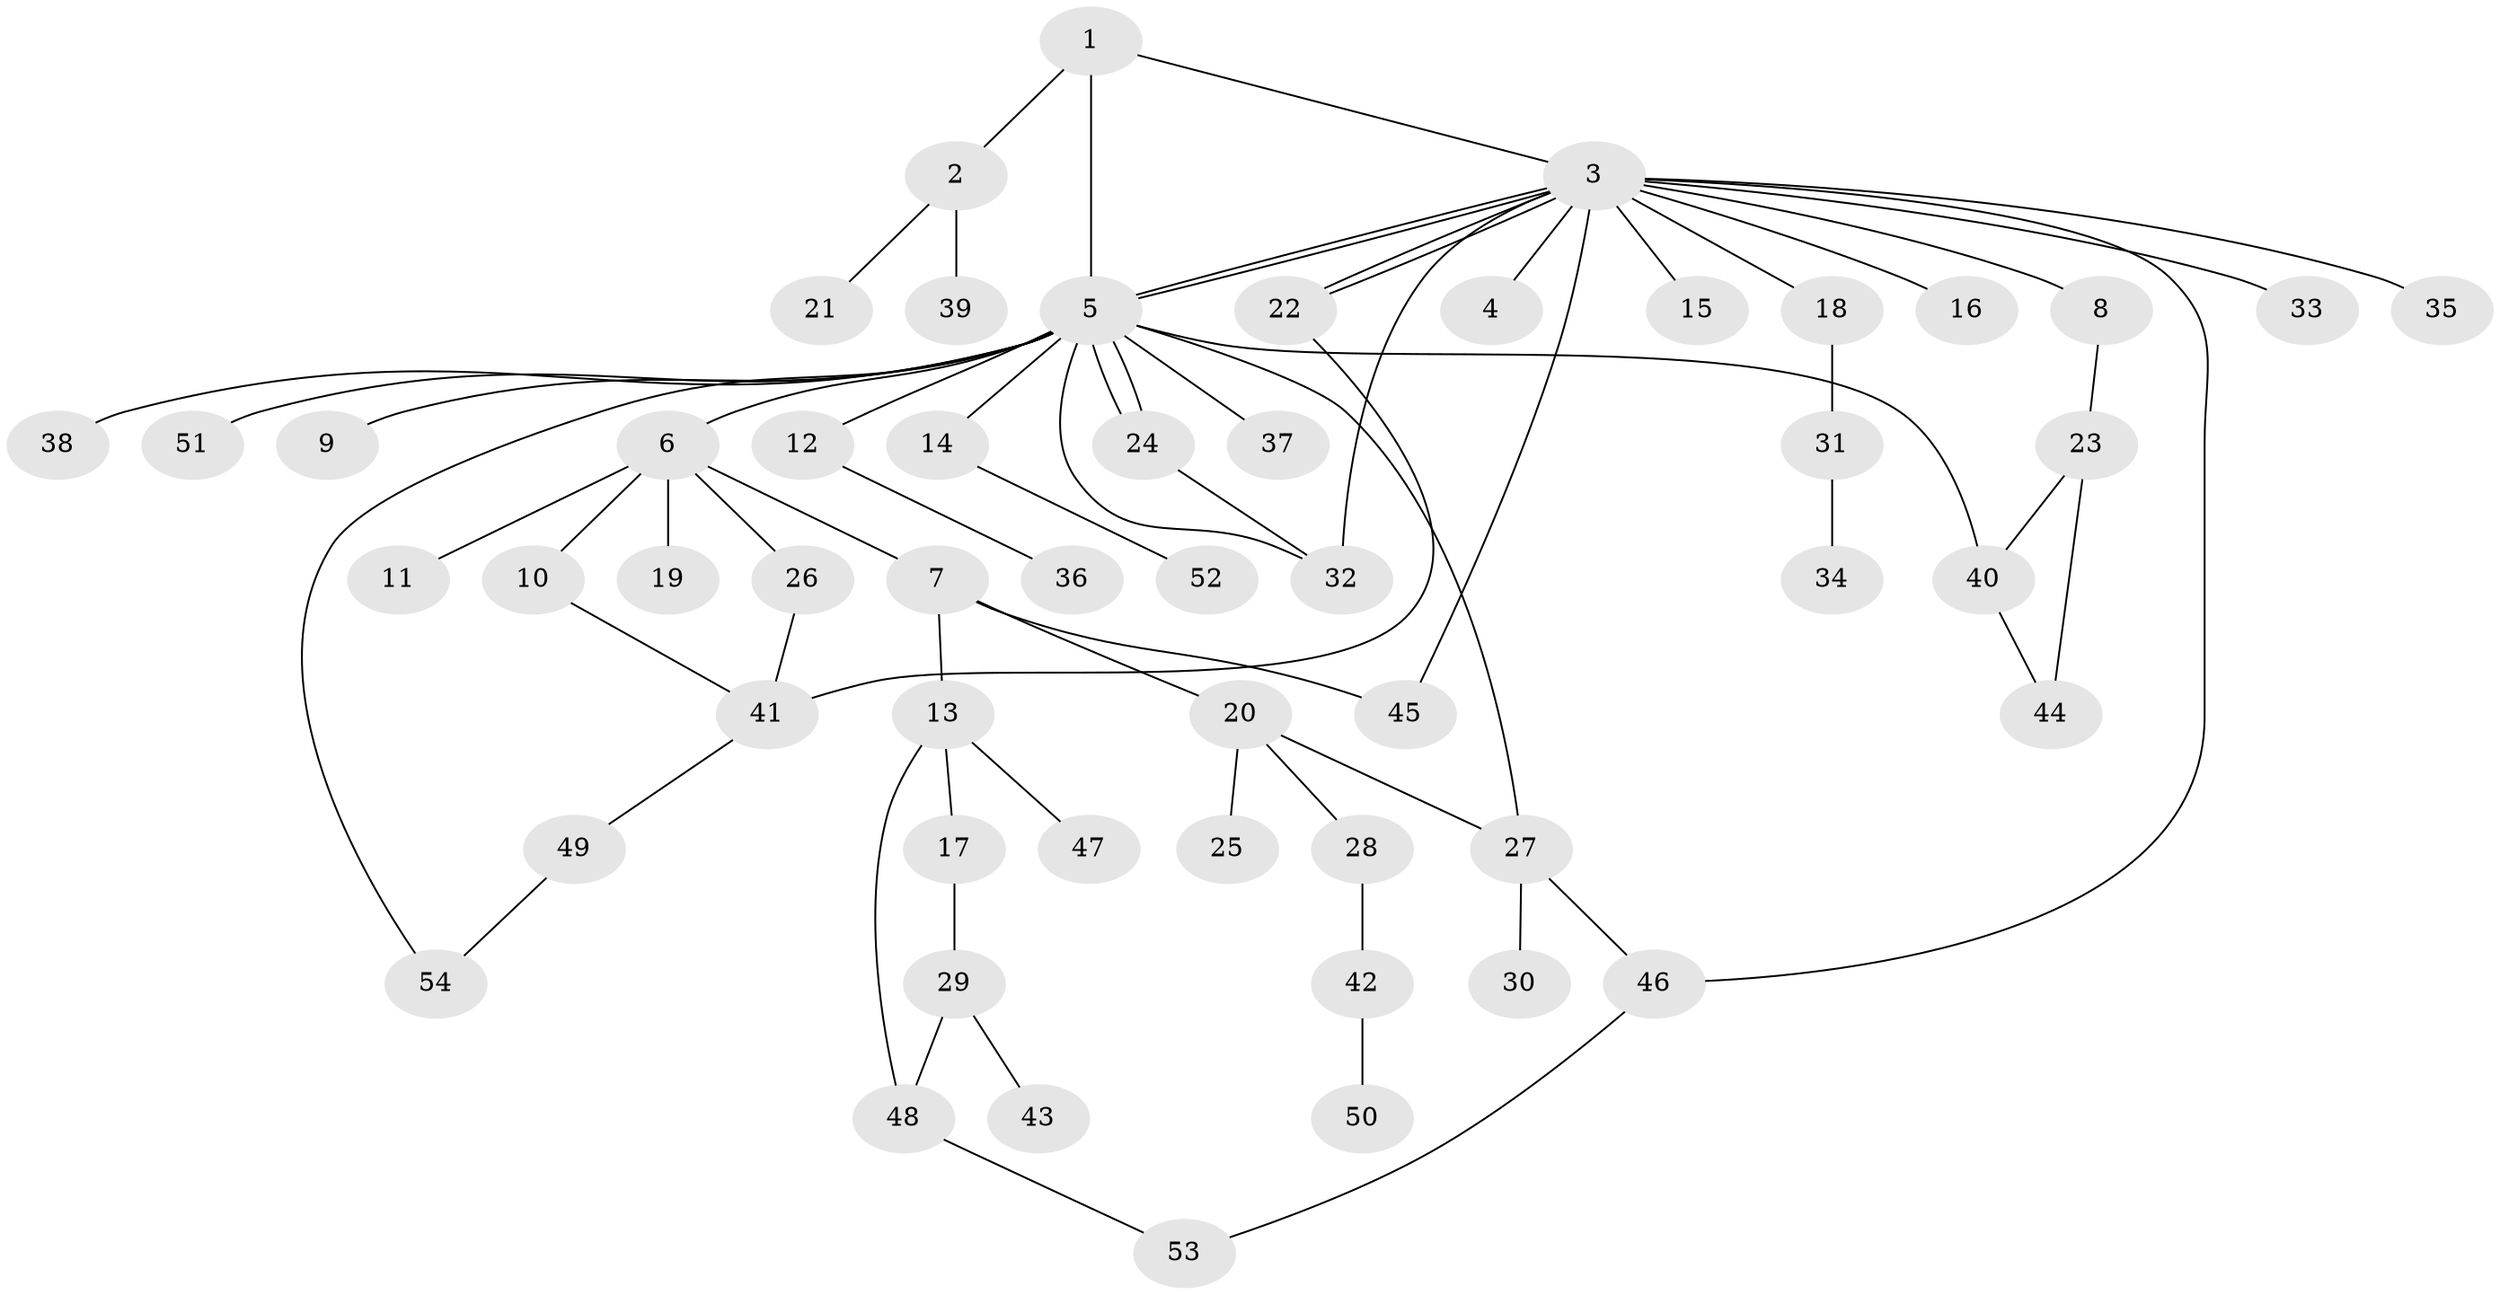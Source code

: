 // Generated by graph-tools (version 1.1) at 2025/11/02/27/25 16:11:10]
// undirected, 54 vertices, 69 edges
graph export_dot {
graph [start="1"]
  node [color=gray90,style=filled];
  1;
  2;
  3;
  4;
  5;
  6;
  7;
  8;
  9;
  10;
  11;
  12;
  13;
  14;
  15;
  16;
  17;
  18;
  19;
  20;
  21;
  22;
  23;
  24;
  25;
  26;
  27;
  28;
  29;
  30;
  31;
  32;
  33;
  34;
  35;
  36;
  37;
  38;
  39;
  40;
  41;
  42;
  43;
  44;
  45;
  46;
  47;
  48;
  49;
  50;
  51;
  52;
  53;
  54;
  1 -- 2;
  1 -- 3;
  1 -- 5;
  2 -- 21;
  2 -- 39;
  3 -- 4;
  3 -- 5;
  3 -- 5;
  3 -- 8;
  3 -- 15;
  3 -- 16;
  3 -- 18;
  3 -- 22;
  3 -- 22;
  3 -- 32;
  3 -- 33;
  3 -- 35;
  3 -- 45;
  3 -- 46;
  5 -- 6;
  5 -- 9;
  5 -- 12;
  5 -- 14;
  5 -- 24;
  5 -- 24;
  5 -- 27;
  5 -- 32;
  5 -- 37;
  5 -- 38;
  5 -- 40;
  5 -- 51;
  5 -- 54;
  6 -- 7;
  6 -- 10;
  6 -- 11;
  6 -- 19;
  6 -- 26;
  7 -- 13;
  7 -- 20;
  7 -- 45;
  8 -- 23;
  10 -- 41;
  12 -- 36;
  13 -- 17;
  13 -- 47;
  13 -- 48;
  14 -- 52;
  17 -- 29;
  18 -- 31;
  20 -- 25;
  20 -- 27;
  20 -- 28;
  22 -- 41;
  23 -- 40;
  23 -- 44;
  24 -- 32;
  26 -- 41;
  27 -- 30;
  27 -- 46;
  28 -- 42;
  29 -- 43;
  29 -- 48;
  31 -- 34;
  40 -- 44;
  41 -- 49;
  42 -- 50;
  46 -- 53;
  48 -- 53;
  49 -- 54;
}
